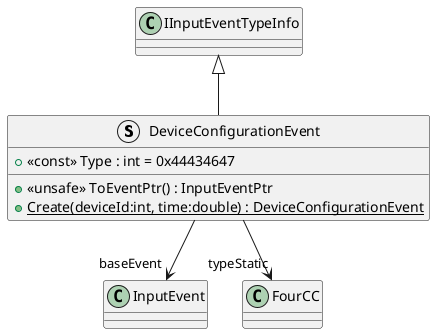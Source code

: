 @startuml
struct DeviceConfigurationEvent {
    + <<const>> Type : int = 0x44434647
    + <<unsafe>> ToEventPtr() : InputEventPtr
    + {static} Create(deviceId:int, time:double) : DeviceConfigurationEvent
}
IInputEventTypeInfo <|-- DeviceConfigurationEvent
DeviceConfigurationEvent --> "baseEvent" InputEvent
DeviceConfigurationEvent --> "typeStatic" FourCC
@enduml
